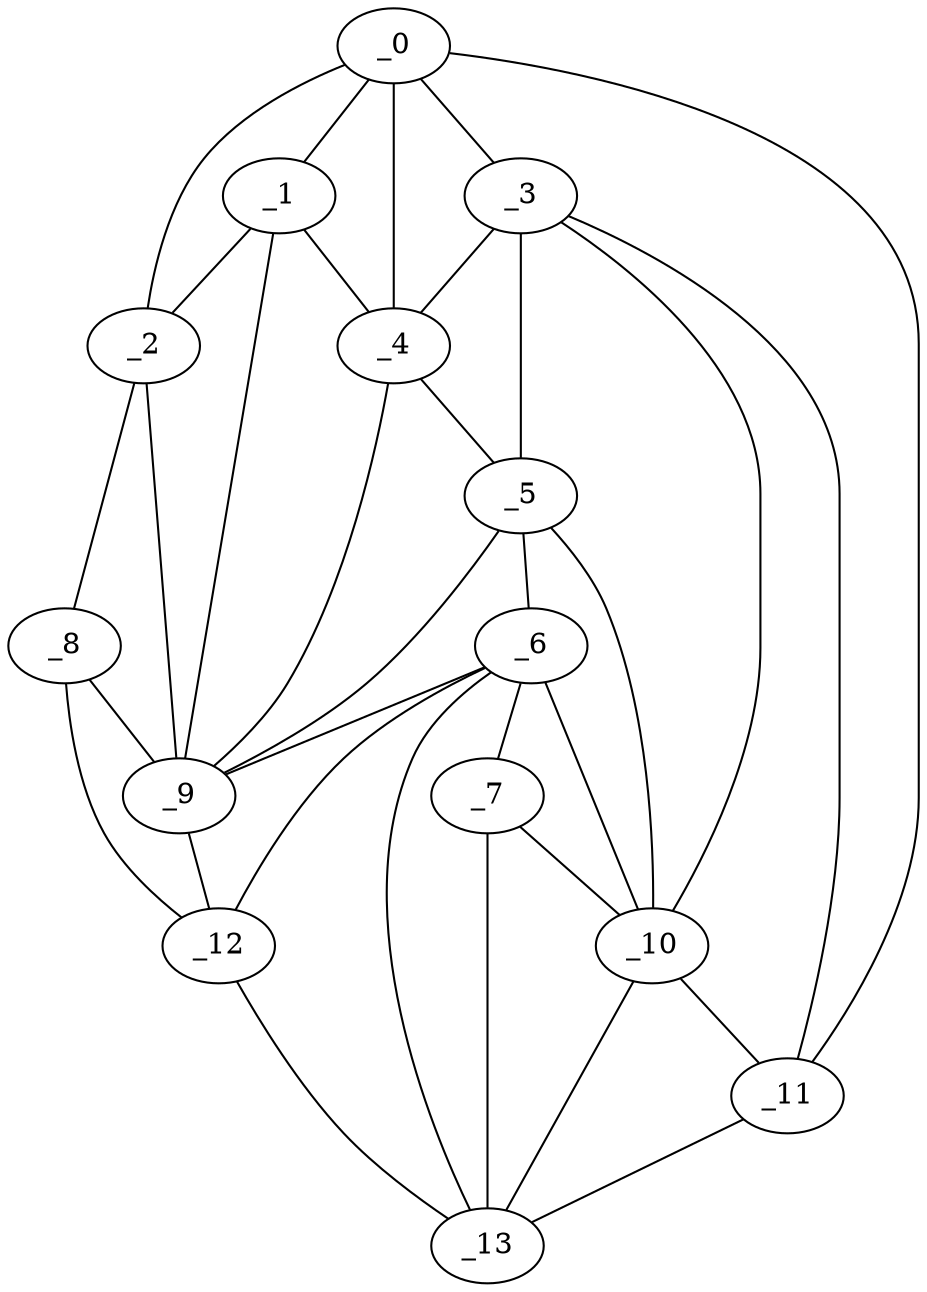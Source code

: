 graph "obj24__190.gxl" {
	_0	 [x=39,
		y=57];
	_1	 [x=43,
		y=29];
	_0 -- _1	 [valence=1];
	_2	 [x=44,
		y=8];
	_0 -- _2	 [valence=1];
	_3	 [x=55,
		y=70];
	_0 -- _3	 [valence=1];
	_4	 [x=59,
		y=65];
	_0 -- _4	 [valence=2];
	_11	 [x=92,
		y=117];
	_0 -- _11	 [valence=1];
	_1 -- _2	 [valence=2];
	_1 -- _4	 [valence=1];
	_9	 [x=90,
		y=29];
	_1 -- _9	 [valence=2];
	_8	 [x=90,
		y=9];
	_2 -- _8	 [valence=1];
	_2 -- _9	 [valence=2];
	_3 -- _4	 [valence=2];
	_5	 [x=68,
		y=67];
	_3 -- _5	 [valence=2];
	_10	 [x=92,
		y=110];
	_3 -- _10	 [valence=2];
	_3 -- _11	 [valence=2];
	_4 -- _5	 [valence=2];
	_4 -- _9	 [valence=2];
	_6	 [x=76,
		y=66];
	_5 -- _6	 [valence=2];
	_5 -- _9	 [valence=2];
	_5 -- _10	 [valence=1];
	_7	 [x=86,
		y=68];
	_6 -- _7	 [valence=2];
	_6 -- _9	 [valence=2];
	_6 -- _10	 [valence=2];
	_12	 [x=93,
		y=50];
	_6 -- _12	 [valence=2];
	_13	 [x=93,
		y=57];
	_6 -- _13	 [valence=2];
	_7 -- _10	 [valence=1];
	_7 -- _13	 [valence=2];
	_8 -- _9	 [valence=2];
	_8 -- _12	 [valence=1];
	_9 -- _12	 [valence=1];
	_10 -- _11	 [valence=2];
	_10 -- _13	 [valence=2];
	_11 -- _13	 [valence=1];
	_12 -- _13	 [valence=1];
}

